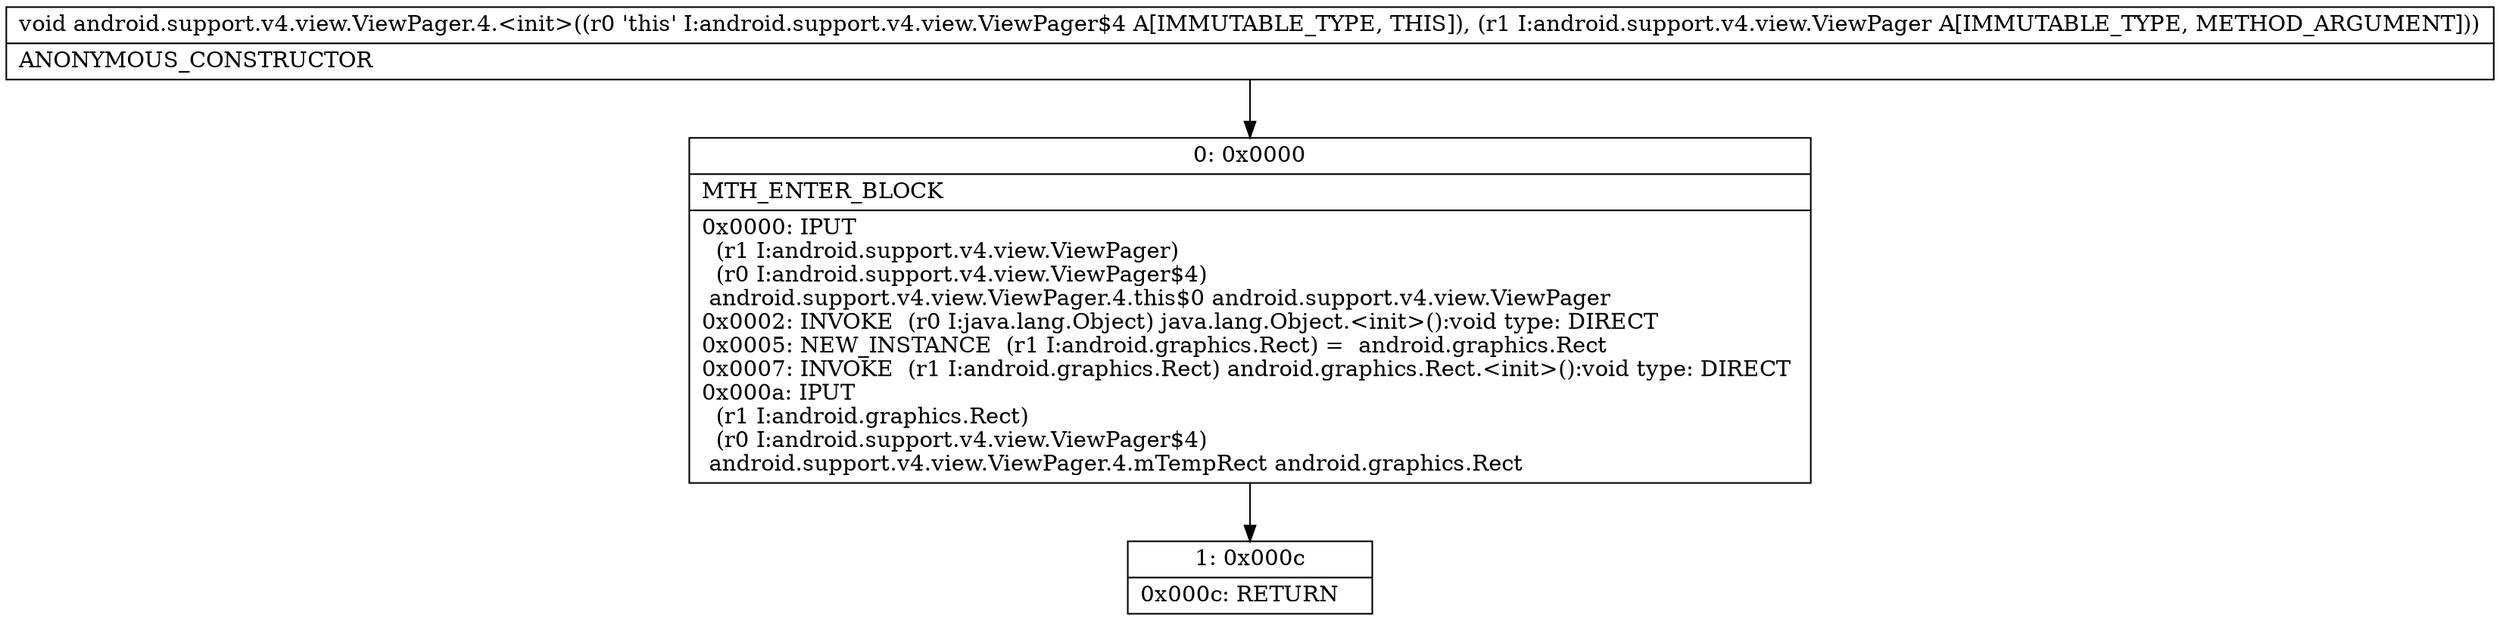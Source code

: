 digraph "CFG forandroid.support.v4.view.ViewPager.4.\<init\>(Landroid\/support\/v4\/view\/ViewPager;)V" {
Node_0 [shape=record,label="{0\:\ 0x0000|MTH_ENTER_BLOCK\l|0x0000: IPUT  \l  (r1 I:android.support.v4.view.ViewPager)\l  (r0 I:android.support.v4.view.ViewPager$4)\l android.support.v4.view.ViewPager.4.this$0 android.support.v4.view.ViewPager \l0x0002: INVOKE  (r0 I:java.lang.Object) java.lang.Object.\<init\>():void type: DIRECT \l0x0005: NEW_INSTANCE  (r1 I:android.graphics.Rect) =  android.graphics.Rect \l0x0007: INVOKE  (r1 I:android.graphics.Rect) android.graphics.Rect.\<init\>():void type: DIRECT \l0x000a: IPUT  \l  (r1 I:android.graphics.Rect)\l  (r0 I:android.support.v4.view.ViewPager$4)\l android.support.v4.view.ViewPager.4.mTempRect android.graphics.Rect \l}"];
Node_1 [shape=record,label="{1\:\ 0x000c|0x000c: RETURN   \l}"];
MethodNode[shape=record,label="{void android.support.v4.view.ViewPager.4.\<init\>((r0 'this' I:android.support.v4.view.ViewPager$4 A[IMMUTABLE_TYPE, THIS]), (r1 I:android.support.v4.view.ViewPager A[IMMUTABLE_TYPE, METHOD_ARGUMENT]))  | ANONYMOUS_CONSTRUCTOR\l}"];
MethodNode -> Node_0;
Node_0 -> Node_1;
}

